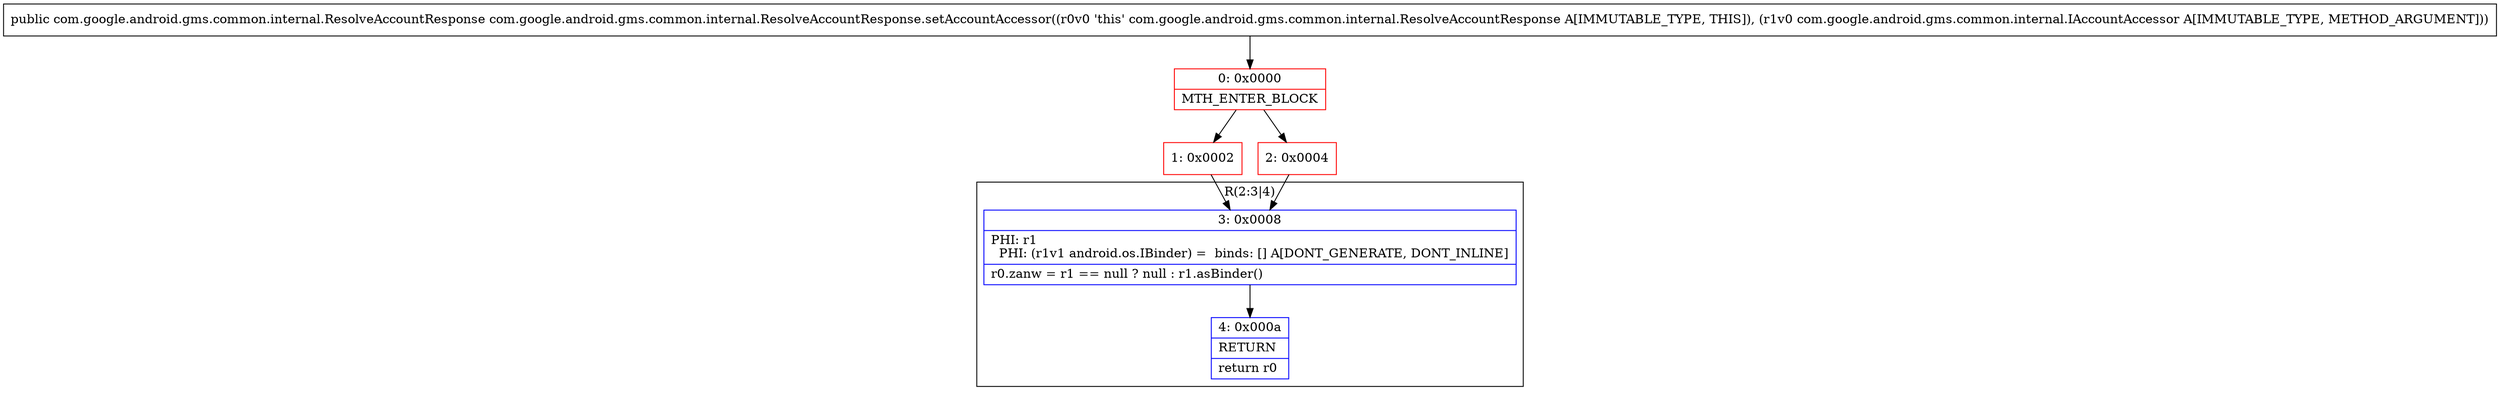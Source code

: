 digraph "CFG forcom.google.android.gms.common.internal.ResolveAccountResponse.setAccountAccessor(Lcom\/google\/android\/gms\/common\/internal\/IAccountAccessor;)Lcom\/google\/android\/gms\/common\/internal\/ResolveAccountResponse;" {
subgraph cluster_Region_152639310 {
label = "R(2:3|4)";
node [shape=record,color=blue];
Node_3 [shape=record,label="{3\:\ 0x0008|PHI: r1 \l  PHI: (r1v1 android.os.IBinder) =  binds: [] A[DONT_GENERATE, DONT_INLINE]\l|r0.zanw = r1 == null ? null : r1.asBinder()\l}"];
Node_4 [shape=record,label="{4\:\ 0x000a|RETURN\l|return r0\l}"];
}
Node_0 [shape=record,color=red,label="{0\:\ 0x0000|MTH_ENTER_BLOCK\l}"];
Node_1 [shape=record,color=red,label="{1\:\ 0x0002}"];
Node_2 [shape=record,color=red,label="{2\:\ 0x0004}"];
MethodNode[shape=record,label="{public com.google.android.gms.common.internal.ResolveAccountResponse com.google.android.gms.common.internal.ResolveAccountResponse.setAccountAccessor((r0v0 'this' com.google.android.gms.common.internal.ResolveAccountResponse A[IMMUTABLE_TYPE, THIS]), (r1v0 com.google.android.gms.common.internal.IAccountAccessor A[IMMUTABLE_TYPE, METHOD_ARGUMENT])) }"];
MethodNode -> Node_0;
Node_3 -> Node_4;
Node_0 -> Node_1;
Node_0 -> Node_2;
Node_1 -> Node_3;
Node_2 -> Node_3;
}

